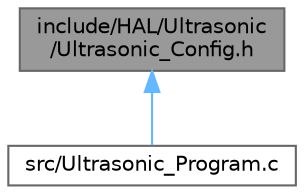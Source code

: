digraph "include/HAL/Ultrasonic/Ultrasonic_Config.h"
{
 // LATEX_PDF_SIZE
  bgcolor="transparent";
  edge [fontname=Helvetica,fontsize=10,labelfontname=Helvetica,labelfontsize=10];
  node [fontname=Helvetica,fontsize=10,shape=box,height=0.2,width=0.4];
  Node1 [id="Node000001",label="include/HAL/Ultrasonic\l/Ultrasonic_Config.h",height=0.2,width=0.4,color="gray40", fillcolor="grey60", style="filled", fontcolor="black",tooltip=" "];
  Node1 -> Node2 [id="edge1_Node000001_Node000002",dir="back",color="steelblue1",style="solid",tooltip=" "];
  Node2 [id="Node000002",label="src/Ultrasonic_Program.c",height=0.2,width=0.4,color="grey40", fillcolor="white", style="filled",URL="$_ultrasonic___program_8c.html",tooltip="The HAL_Ultrasonic C file that has the functions body of MTIMER driver."];
}

